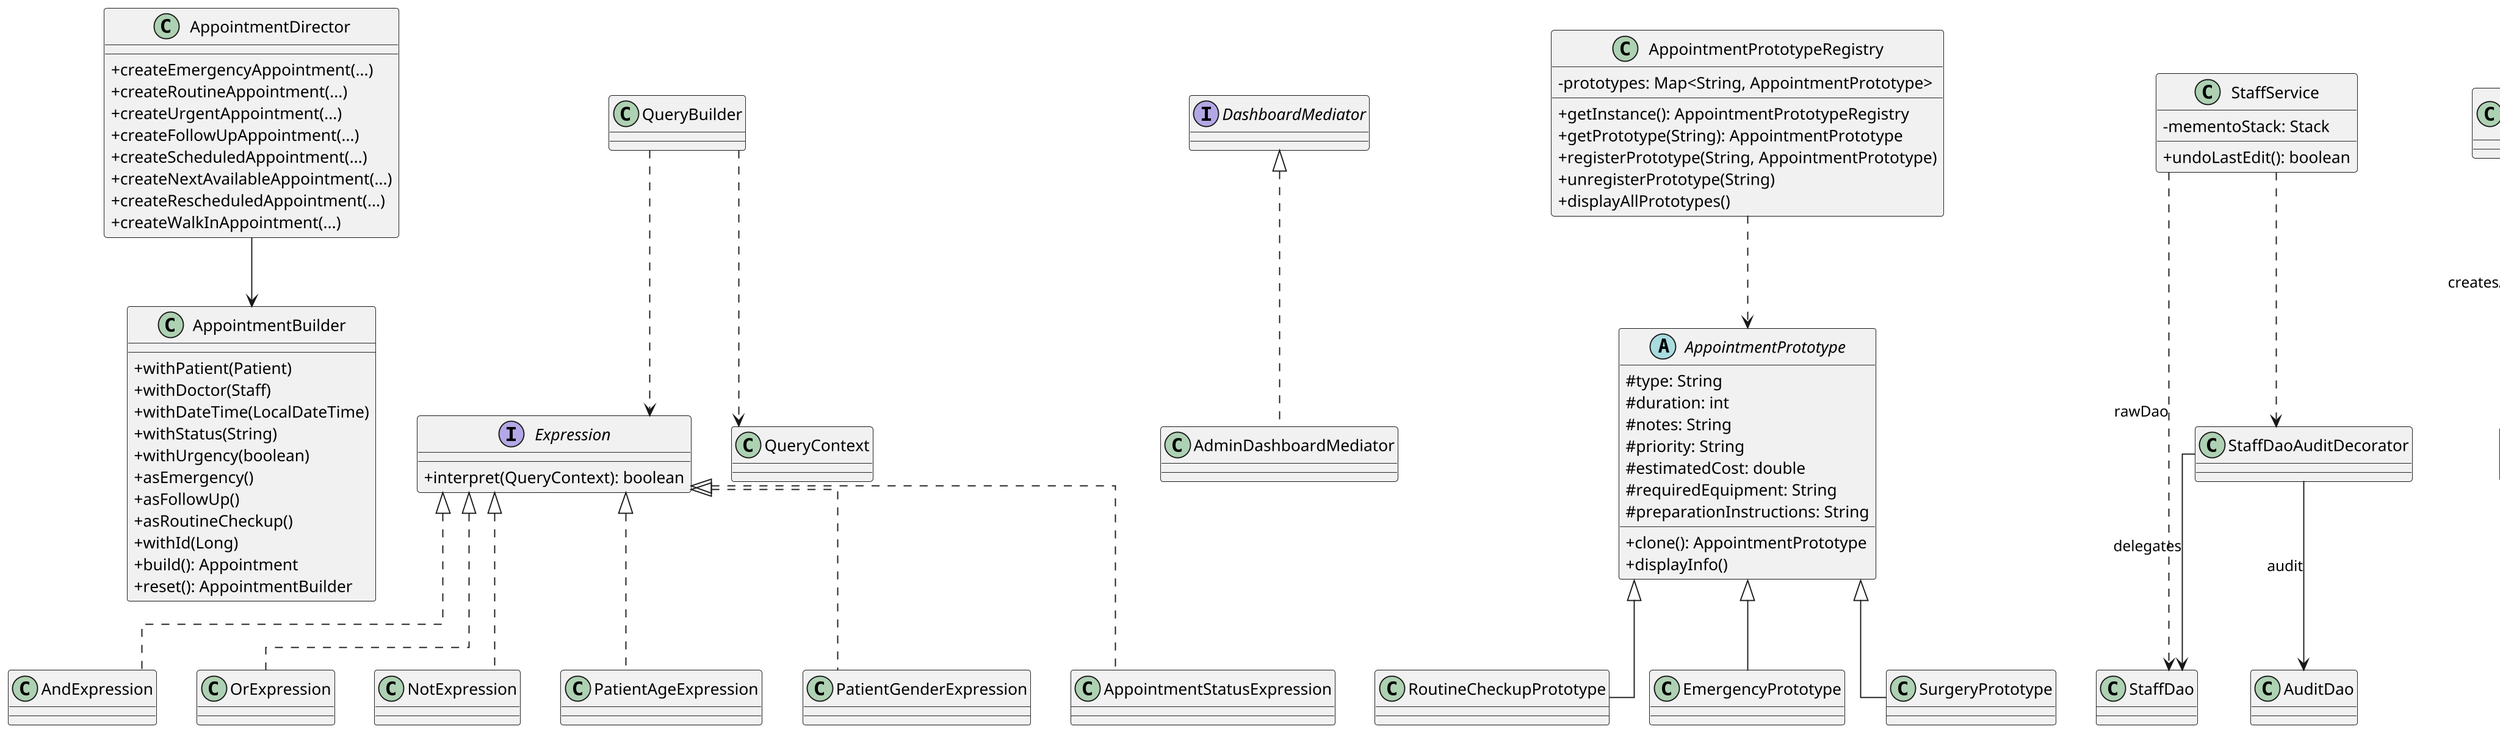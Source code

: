 @startuml Patterns
skinparam shadowing false
skinparam dpi 180
skinparam classAttributeIconSize 0
skinparam linetype ortho

' Builder
class AppointmentBuilder {
  +withPatient(Patient)
  +withDoctor(Staff)
  +withDateTime(LocalDateTime)
  +withStatus(String)
  +withUrgency(boolean)
  +asEmergency()
  +asFollowUp()
  +asRoutineCheckup()
  +withId(Long)
  +build(): Appointment
  +reset(): AppointmentBuilder
}
class AppointmentDirector {
  +createEmergencyAppointment(...)
  +createRoutineAppointment(...)
  +createUrgentAppointment(...)
  +createFollowUpAppointment(...)
  +createScheduledAppointment(...)
  +createNextAvailableAppointment(...)
  +createRescheduledAppointment(...)
  +createWalkInAppointment(...)
}
AppointmentDirector --> AppointmentBuilder

' Interpreter
interface Expression {
  +interpret(QueryContext): boolean
}
class QueryContext
class AndExpression
class OrExpression
class NotExpression
class PatientAgeExpression
class PatientGenderExpression
class AppointmentStatusExpression
class QueryBuilder
Expression <|.. AndExpression
Expression <|.. OrExpression
Expression <|.. NotExpression
Expression <|.. PatientAgeExpression
Expression <|.. PatientGenderExpression
Expression <|.. AppointmentStatusExpression
QueryBuilder ..> Expression
QueryBuilder ..> QueryContext

' Mediator
interface DashboardMediator
class AdminDashboardMediator
DashboardMediator <|.. AdminDashboardMediator

' Prototype
abstract class AppointmentPrototype {
  #type: String
  #duration: int
  #notes: String
  #priority: String
  #estimatedCost: double
  #requiredEquipment: String
  #preparationInstructions: String
  +clone(): AppointmentPrototype
  +displayInfo()
}
class RoutineCheckupPrototype
class EmergencyPrototype
class SurgeryPrototype
AppointmentPrototype <|-- RoutineCheckupPrototype
AppointmentPrototype <|-- EmergencyPrototype
AppointmentPrototype <|-- SurgeryPrototype
class AppointmentPrototypeRegistry {
  -prototypes: Map<String, AppointmentPrototype>
  +getInstance(): AppointmentPrototypeRegistry
  +getPrototype(String): AppointmentPrototype
  +registerPrototype(String, AppointmentPrototype)
  +unregisterPrototype(String)
  +displayAllPrototypes()
}
AppointmentPrototypeRegistry ..> AppointmentPrototype

' Decorator + Memento
class StaffDao
class StaffDaoAuditDecorator
class AuditDao
class StaffService {
  -mementoStack: Stack
  +undoLastEdit(): boolean
}
StaffDaoAuditDecorator --> StaffDao : delegates
StaffDaoAuditDecorator --> AuditDao : audit
StaffService ..> StaffDao : rawDao
StaffService ..> StaffDaoAuditDecorator

' Flyweight
class TimeSlot
class TimeSlotFactory <<static>>
TimeSlotFactory ..> TimeSlot : creates/reuses

' Visitor
interface ReportVisitor {
  +visitStaffList(List<Staff>)
}
class CSVReportVisitor
ReportVisitor <|.. CSVReportVisitor

@enduml
